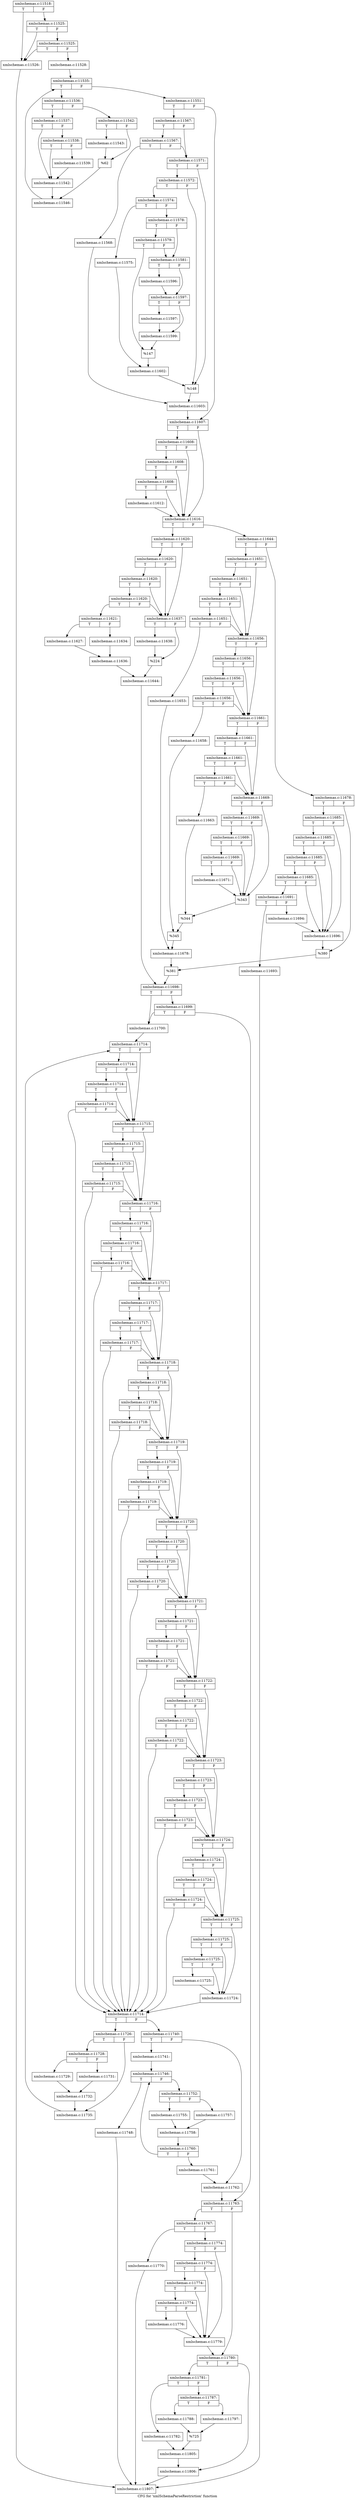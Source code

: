 digraph "CFG for 'xmlSchemaParseRestriction' function" {
	label="CFG for 'xmlSchemaParseRestriction' function";

	Node0x55d0260650c0 [shape=record,label="{xmlschemas.c:11518:|{<s0>T|<s1>F}}"];
	Node0x55d0260650c0:s0 -> Node0x55d026079f50;
	Node0x55d0260650c0:s1 -> Node0x55d02607a070;
	Node0x55d02607a070 [shape=record,label="{xmlschemas.c:11525:|{<s0>T|<s1>F}}"];
	Node0x55d02607a070:s0 -> Node0x55d026079f50;
	Node0x55d02607a070:s1 -> Node0x55d026079ff0;
	Node0x55d026079ff0 [shape=record,label="{xmlschemas.c:11525:|{<s0>T|<s1>F}}"];
	Node0x55d026079ff0:s0 -> Node0x55d026079f50;
	Node0x55d026079ff0:s1 -> Node0x55d026079fa0;
	Node0x55d026079f50 [shape=record,label="{xmlschemas.c:11526:}"];
	Node0x55d026079f50 -> Node0x55d026065110;
	Node0x55d026079fa0 [shape=record,label="{xmlschemas.c:11528:}"];
	Node0x55d026079fa0 -> Node0x55d02607af80;
	Node0x55d02607af80 [shape=record,label="{xmlschemas.c:11535:|{<s0>T|<s1>F}}"];
	Node0x55d02607af80:s0 -> Node0x55d02607b340;
	Node0x55d02607af80:s1 -> Node0x55d02607b160;
	Node0x55d02607b340 [shape=record,label="{xmlschemas.c:11536:|{<s0>T|<s1>F}}"];
	Node0x55d02607b340:s0 -> Node0x55d02607b4f0;
	Node0x55d02607b340:s1 -> Node0x55d02607b590;
	Node0x55d02607b4f0 [shape=record,label="{xmlschemas.c:11537:|{<s0>T|<s1>F}}"];
	Node0x55d02607b4f0:s0 -> Node0x55d02607b9f0;
	Node0x55d02607b4f0:s1 -> Node0x55d02607ba40;
	Node0x55d02607ba40 [shape=record,label="{xmlschemas.c:11538:|{<s0>T|<s1>F}}"];
	Node0x55d02607ba40:s0 -> Node0x55d02607b9f0;
	Node0x55d02607ba40:s1 -> Node0x55d02607b9a0;
	Node0x55d02607b9a0 [shape=record,label="{xmlschemas.c:11539:}"];
	Node0x55d02607b9a0 -> Node0x55d02607b9f0;
	Node0x55d02607b9f0 [shape=record,label="{xmlschemas.c:11542:}"];
	Node0x55d02607b9f0 -> Node0x55d02607b540;
	Node0x55d02607b590 [shape=record,label="{xmlschemas.c:11542:|{<s0>T|<s1>F}}"];
	Node0x55d02607b590:s0 -> Node0x55d02607c940;
	Node0x55d02607b590:s1 -> Node0x55d02607c990;
	Node0x55d02607c940 [shape=record,label="{xmlschemas.c:11543:}"];
	Node0x55d02607c940 -> Node0x55d02607c990;
	Node0x55d02607c990 [shape=record,label="{%62}"];
	Node0x55d02607c990 -> Node0x55d02607b540;
	Node0x55d02607b540 [shape=record,label="{xmlschemas.c:11546:}"];
	Node0x55d02607b540 -> Node0x55d02607af80;
	Node0x55d02607b160 [shape=record,label="{xmlschemas.c:11551:|{<s0>T|<s1>F}}"];
	Node0x55d02607b160:s0 -> Node0x55d02607da20;
	Node0x55d02607b160:s1 -> Node0x55d02607da70;
	Node0x55d02607da20 [shape=record,label="{xmlschemas.c:11567:|{<s0>T|<s1>F}}"];
	Node0x55d02607da20:s0 -> Node0x55d02607ec50;
	Node0x55d02607da20:s1 -> Node0x55d02607ec00;
	Node0x55d02607ec50 [shape=record,label="{xmlschemas.c:11567:|{<s0>T|<s1>F}}"];
	Node0x55d02607ec50:s0 -> Node0x55d02607eb60;
	Node0x55d02607ec50:s1 -> Node0x55d02607ec00;
	Node0x55d02607eb60 [shape=record,label="{xmlschemas.c:11568:}"];
	Node0x55d02607eb60 -> Node0x55d02607ebb0;
	Node0x55d02607ec00 [shape=record,label="{xmlschemas.c:11571:|{<s0>T|<s1>F}}"];
	Node0x55d02607ec00:s0 -> Node0x55d02607f850;
	Node0x55d02607ec00:s1 -> Node0x55d02607f800;
	Node0x55d02607f850 [shape=record,label="{xmlschemas.c:11572:|{<s0>T|<s1>F}}"];
	Node0x55d02607f850:s0 -> Node0x55d02607f7b0;
	Node0x55d02607f850:s1 -> Node0x55d02607f800;
	Node0x55d02607f7b0 [shape=record,label="{xmlschemas.c:11574:|{<s0>T|<s1>F}}"];
	Node0x55d02607f7b0:s0 -> Node0x55d026080090;
	Node0x55d02607f7b0:s1 -> Node0x55d026080130;
	Node0x55d026080090 [shape=record,label="{xmlschemas.c:11575:}"];
	Node0x55d026080090 -> Node0x55d0260800e0;
	Node0x55d026080130 [shape=record,label="{xmlschemas.c:11578:|{<s0>T|<s1>F}}"];
	Node0x55d026080130:s0 -> Node0x55d026080a30;
	Node0x55d026080130:s1 -> Node0x55d026080990;
	Node0x55d026080a30 [shape=record,label="{xmlschemas.c:11579:|{<s0>T|<s1>F}}"];
	Node0x55d026080a30:s0 -> Node0x55d0260809e0;
	Node0x55d026080a30:s1 -> Node0x55d026080990;
	Node0x55d026080990 [shape=record,label="{xmlschemas.c:11581:|{<s0>T|<s1>F}}"];
	Node0x55d026080990:s0 -> Node0x55d026082bb0;
	Node0x55d026080990:s1 -> Node0x55d026082c00;
	Node0x55d026082bb0 [shape=record,label="{xmlschemas.c:11596:}"];
	Node0x55d026082bb0 -> Node0x55d026082c00;
	Node0x55d026082c00 [shape=record,label="{xmlschemas.c:11597:|{<s0>T|<s1>F}}"];
	Node0x55d026082c00:s0 -> Node0x55d026083070;
	Node0x55d026082c00:s1 -> Node0x55d0260830c0;
	Node0x55d026083070 [shape=record,label="{xmlschemas.c:11597:}"];
	Node0x55d026083070 -> Node0x55d0260830c0;
	Node0x55d0260830c0 [shape=record,label="{xmlschemas.c:11599:}"];
	Node0x55d0260830c0 -> Node0x55d0260809e0;
	Node0x55d0260809e0 [shape=record,label="{%147}"];
	Node0x55d0260809e0 -> Node0x55d0260800e0;
	Node0x55d0260800e0 [shape=record,label="{xmlschemas.c:11602:}"];
	Node0x55d0260800e0 -> Node0x55d02607f800;
	Node0x55d02607f800 [shape=record,label="{%148}"];
	Node0x55d02607f800 -> Node0x55d02607ebb0;
	Node0x55d02607ebb0 [shape=record,label="{xmlschemas.c:11603:}"];
	Node0x55d02607ebb0 -> Node0x55d02607da70;
	Node0x55d02607da70 [shape=record,label="{xmlschemas.c:11607:|{<s0>T|<s1>F}}"];
	Node0x55d02607da70:s0 -> Node0x55d026084300;
	Node0x55d02607da70:s1 -> Node0x55d0260841e0;
	Node0x55d026084300 [shape=record,label="{xmlschemas.c:11608:|{<s0>T|<s1>F}}"];
	Node0x55d026084300:s0 -> Node0x55d0260842b0;
	Node0x55d026084300:s1 -> Node0x55d0260841e0;
	Node0x55d0260842b0 [shape=record,label="{xmlschemas.c:11608:|{<s0>T|<s1>F}}"];
	Node0x55d0260842b0:s0 -> Node0x55d026084230;
	Node0x55d0260842b0:s1 -> Node0x55d0260841e0;
	Node0x55d026084230 [shape=record,label="{xmlschemas.c:11608:|{<s0>T|<s1>F}}"];
	Node0x55d026084230:s0 -> Node0x55d026084190;
	Node0x55d026084230:s1 -> Node0x55d0260841e0;
	Node0x55d026084190 [shape=record,label="{xmlschemas.c:11612:}"];
	Node0x55d026084190 -> Node0x55d0260841e0;
	Node0x55d0260841e0 [shape=record,label="{xmlschemas.c:11616:|{<s0>T|<s1>F}}"];
	Node0x55d0260841e0:s0 -> Node0x55d026085750;
	Node0x55d0260841e0:s1 -> Node0x55d0260857f0;
	Node0x55d026085750 [shape=record,label="{xmlschemas.c:11620:|{<s0>T|<s1>F}}"];
	Node0x55d026085750:s0 -> Node0x55d026085d70;
	Node0x55d026085750:s1 -> Node0x55d026085c50;
	Node0x55d026085d70 [shape=record,label="{xmlschemas.c:11620:|{<s0>T|<s1>F}}"];
	Node0x55d026085d70:s0 -> Node0x55d026085d20;
	Node0x55d026085d70:s1 -> Node0x55d026085c50;
	Node0x55d026085d20 [shape=record,label="{xmlschemas.c:11620:|{<s0>T|<s1>F}}"];
	Node0x55d026085d20:s0 -> Node0x55d026085ca0;
	Node0x55d026085d20:s1 -> Node0x55d026085c50;
	Node0x55d026085ca0 [shape=record,label="{xmlschemas.c:11620:|{<s0>T|<s1>F}}"];
	Node0x55d026085ca0:s0 -> Node0x55d026085bb0;
	Node0x55d026085ca0:s1 -> Node0x55d026085c50;
	Node0x55d026085bb0 [shape=record,label="{xmlschemas.c:11621:|{<s0>T|<s1>F}}"];
	Node0x55d026085bb0:s0 -> Node0x55d0260869d0;
	Node0x55d026085bb0:s1 -> Node0x55d026086a70;
	Node0x55d0260869d0 [shape=record,label="{xmlschemas.c:11627:}"];
	Node0x55d0260869d0 -> Node0x55d026086a20;
	Node0x55d026086a70 [shape=record,label="{xmlschemas.c:11634:}"];
	Node0x55d026086a70 -> Node0x55d026086a20;
	Node0x55d026086a20 [shape=record,label="{xmlschemas.c:11636:}"];
	Node0x55d026086a20 -> Node0x55d026085c00;
	Node0x55d026085c50 [shape=record,label="{xmlschemas.c:11637:|{<s0>T|<s1>F}}"];
	Node0x55d026085c50:s0 -> Node0x55d026087d20;
	Node0x55d026085c50:s1 -> Node0x55d026087d70;
	Node0x55d026087d20 [shape=record,label="{xmlschemas.c:11638:}"];
	Node0x55d026087d20 -> Node0x55d026087d70;
	Node0x55d026087d70 [shape=record,label="{%224}"];
	Node0x55d026087d70 -> Node0x55d026085c00;
	Node0x55d026085c00 [shape=record,label="{xmlschemas.c:11644:}"];
	Node0x55d026085c00 -> Node0x55d0260857a0;
	Node0x55d0260857f0 [shape=record,label="{xmlschemas.c:11644:|{<s0>T|<s1>F}}"];
	Node0x55d0260857f0:s0 -> Node0x55d0260889a0;
	Node0x55d0260857f0:s1 -> Node0x55d026088a40;
	Node0x55d0260889a0 [shape=record,label="{xmlschemas.c:11651:|{<s0>T|<s1>F}}"];
	Node0x55d0260889a0:s0 -> Node0x55d026088f30;
	Node0x55d0260889a0:s1 -> Node0x55d026088e10;
	Node0x55d026088f30 [shape=record,label="{xmlschemas.c:11651:|{<s0>T|<s1>F}}"];
	Node0x55d026088f30:s0 -> Node0x55d026088ee0;
	Node0x55d026088f30:s1 -> Node0x55d026088e10;
	Node0x55d026088ee0 [shape=record,label="{xmlschemas.c:11651:|{<s0>T|<s1>F}}"];
	Node0x55d026088ee0:s0 -> Node0x55d026088e60;
	Node0x55d026088ee0:s1 -> Node0x55d026088e10;
	Node0x55d026088e60 [shape=record,label="{xmlschemas.c:11651:|{<s0>T|<s1>F}}"];
	Node0x55d026088e60:s0 -> Node0x55d026088d70;
	Node0x55d026088e60:s1 -> Node0x55d026088e10;
	Node0x55d026088d70 [shape=record,label="{xmlschemas.c:11653:}"];
	Node0x55d026088d70 -> Node0x55d026088dc0;
	Node0x55d026088e10 [shape=record,label="{xmlschemas.c:11656:|{<s0>T|<s1>F}}"];
	Node0x55d026088e10:s0 -> Node0x55d02608a680;
	Node0x55d026088e10:s1 -> Node0x55d02608a560;
	Node0x55d02608a680 [shape=record,label="{xmlschemas.c:11656:|{<s0>T|<s1>F}}"];
	Node0x55d02608a680:s0 -> Node0x55d02608a630;
	Node0x55d02608a680:s1 -> Node0x55d02608a560;
	Node0x55d02608a630 [shape=record,label="{xmlschemas.c:11656:|{<s0>T|<s1>F}}"];
	Node0x55d02608a630:s0 -> Node0x55d02608a5b0;
	Node0x55d02608a630:s1 -> Node0x55d02608a560;
	Node0x55d02608a5b0 [shape=record,label="{xmlschemas.c:11656:|{<s0>T|<s1>F}}"];
	Node0x55d02608a5b0:s0 -> Node0x55d02608a4c0;
	Node0x55d02608a5b0:s1 -> Node0x55d02608a560;
	Node0x55d02608a4c0 [shape=record,label="{xmlschemas.c:11658:}"];
	Node0x55d02608a4c0 -> Node0x55d02608a510;
	Node0x55d02608a560 [shape=record,label="{xmlschemas.c:11661:|{<s0>T|<s1>F}}"];
	Node0x55d02608a560:s0 -> Node0x55d02608be30;
	Node0x55d02608a560:s1 -> Node0x55d02608bd10;
	Node0x55d02608be30 [shape=record,label="{xmlschemas.c:11661:|{<s0>T|<s1>F}}"];
	Node0x55d02608be30:s0 -> Node0x55d02608bde0;
	Node0x55d02608be30:s1 -> Node0x55d02608bd10;
	Node0x55d02608bde0 [shape=record,label="{xmlschemas.c:11661:|{<s0>T|<s1>F}}"];
	Node0x55d02608bde0:s0 -> Node0x55d02608bd60;
	Node0x55d02608bde0:s1 -> Node0x55d02608bd10;
	Node0x55d02608bd60 [shape=record,label="{xmlschemas.c:11661:|{<s0>T|<s1>F}}"];
	Node0x55d02608bd60:s0 -> Node0x55d02608bc70;
	Node0x55d02608bd60:s1 -> Node0x55d02608bd10;
	Node0x55d02608bc70 [shape=record,label="{xmlschemas.c:11663:}"];
	Node0x55d02608bc70 -> Node0x55d02608bcc0;
	Node0x55d02608bd10 [shape=record,label="{xmlschemas.c:11669:|{<s0>T|<s1>F}}"];
	Node0x55d02608bd10:s0 -> Node0x55d02608d590;
	Node0x55d02608bd10:s1 -> Node0x55d02608d470;
	Node0x55d02608d590 [shape=record,label="{xmlschemas.c:11669:|{<s0>T|<s1>F}}"];
	Node0x55d02608d590:s0 -> Node0x55d02608d540;
	Node0x55d02608d590:s1 -> Node0x55d02608d470;
	Node0x55d02608d540 [shape=record,label="{xmlschemas.c:11669:|{<s0>T|<s1>F}}"];
	Node0x55d02608d540:s0 -> Node0x55d02608d4c0;
	Node0x55d02608d540:s1 -> Node0x55d02608d470;
	Node0x55d02608d4c0 [shape=record,label="{xmlschemas.c:11669:|{<s0>T|<s1>F}}"];
	Node0x55d02608d4c0:s0 -> Node0x55d02608d420;
	Node0x55d02608d4c0:s1 -> Node0x55d02608d470;
	Node0x55d02608d420 [shape=record,label="{xmlschemas.c:11671:}"];
	Node0x55d02608d420 -> Node0x55d02608d470;
	Node0x55d02608d470 [shape=record,label="{%343}"];
	Node0x55d02608d470 -> Node0x55d02608bcc0;
	Node0x55d02608bcc0 [shape=record,label="{%344}"];
	Node0x55d02608bcc0 -> Node0x55d02608a510;
	Node0x55d02608a510 [shape=record,label="{%345}"];
	Node0x55d02608a510 -> Node0x55d026088dc0;
	Node0x55d026088dc0 [shape=record,label="{xmlschemas.c:11678:}"];
	Node0x55d026088dc0 -> Node0x55d0260889f0;
	Node0x55d026088a40 [shape=record,label="{xmlschemas.c:11678:|{<s0>T|<s1>F}}"];
	Node0x55d026088a40:s0 -> Node0x55d02608ecd0;
	Node0x55d026088a40:s1 -> Node0x55d02608ed20;
	Node0x55d02608ecd0 [shape=record,label="{xmlschemas.c:11685:|{<s0>T|<s1>F}}"];
	Node0x55d02608ecd0:s0 -> Node0x55d02608f250;
	Node0x55d02608ecd0:s1 -> Node0x55d02608f130;
	Node0x55d02608f250 [shape=record,label="{xmlschemas.c:11685:|{<s0>T|<s1>F}}"];
	Node0x55d02608f250:s0 -> Node0x55d02608f200;
	Node0x55d02608f250:s1 -> Node0x55d02608f130;
	Node0x55d02608f200 [shape=record,label="{xmlschemas.c:11685:|{<s0>T|<s1>F}}"];
	Node0x55d02608f200:s0 -> Node0x55d02608f180;
	Node0x55d02608f200:s1 -> Node0x55d02608f130;
	Node0x55d02608f180 [shape=record,label="{xmlschemas.c:11685:|{<s0>T|<s1>F}}"];
	Node0x55d02608f180:s0 -> Node0x55d02608f0e0;
	Node0x55d02608f180:s1 -> Node0x55d02608f130;
	Node0x55d02608f0e0 [shape=record,label="{xmlschemas.c:11691:|{<s0>T|<s1>F}}"];
	Node0x55d02608f0e0:s0 -> Node0x55d0260903d0;
	Node0x55d02608f0e0:s1 -> Node0x55d026090420;
	Node0x55d0260903d0 [shape=record,label="{xmlschemas.c:11693:}"];
	Node0x55d0260903d0 -> Node0x55d026065110;
	Node0x55d026090420 [shape=record,label="{xmlschemas.c:11694:}"];
	Node0x55d026090420 -> Node0x55d02608f130;
	Node0x55d02608f130 [shape=record,label="{xmlschemas.c:11696:}"];
	Node0x55d02608f130 -> Node0x55d02608ed20;
	Node0x55d02608ed20 [shape=record,label="{%380}"];
	Node0x55d02608ed20 -> Node0x55d0260889f0;
	Node0x55d0260889f0 [shape=record,label="{%381}"];
	Node0x55d0260889f0 -> Node0x55d0260857a0;
	Node0x55d0260857a0 [shape=record,label="{xmlschemas.c:11698:|{<s0>T|<s1>F}}"];
	Node0x55d0260857a0:s0 -> Node0x55d026090f20;
	Node0x55d0260857a0:s1 -> Node0x55d026090fc0;
	Node0x55d026090fc0 [shape=record,label="{xmlschemas.c:11699:|{<s0>T|<s1>F}}"];
	Node0x55d026090fc0:s0 -> Node0x55d026090f20;
	Node0x55d026090fc0:s1 -> Node0x55d026090f70;
	Node0x55d026090f20 [shape=record,label="{xmlschemas.c:11700:}"];
	Node0x55d026090f20 -> Node0x55d026091a80;
	Node0x55d026091a80 [shape=record,label="{xmlschemas.c:11714:|{<s0>T|<s1>F}}"];
	Node0x55d026091a80:s0 -> Node0x55d026092330;
	Node0x55d026091a80:s1 -> Node0x55d0260921e0;
	Node0x55d026092330 [shape=record,label="{xmlschemas.c:11714:|{<s0>T|<s1>F}}"];
	Node0x55d026092330:s0 -> Node0x55d0260922e0;
	Node0x55d026092330:s1 -> Node0x55d0260921e0;
	Node0x55d0260922e0 [shape=record,label="{xmlschemas.c:11714:|{<s0>T|<s1>F}}"];
	Node0x55d0260922e0:s0 -> Node0x55d026092260;
	Node0x55d0260922e0:s1 -> Node0x55d0260921e0;
	Node0x55d026092260 [shape=record,label="{xmlschemas.c:11714:|{<s0>T|<s1>F}}"];
	Node0x55d026092260:s0 -> Node0x55d026091cc0;
	Node0x55d026092260:s1 -> Node0x55d0260921e0;
	Node0x55d0260921e0 [shape=record,label="{xmlschemas.c:11715:|{<s0>T|<s1>F}}"];
	Node0x55d0260921e0:s0 -> Node0x55d026093050;
	Node0x55d0260921e0:s1 -> Node0x55d026092160;
	Node0x55d026093050 [shape=record,label="{xmlschemas.c:11715:|{<s0>T|<s1>F}}"];
	Node0x55d026093050:s0 -> Node0x55d026093000;
	Node0x55d026093050:s1 -> Node0x55d026092160;
	Node0x55d026093000 [shape=record,label="{xmlschemas.c:11715:|{<s0>T|<s1>F}}"];
	Node0x55d026093000:s0 -> Node0x55d026092f80;
	Node0x55d026093000:s1 -> Node0x55d026092160;
	Node0x55d026092f80 [shape=record,label="{xmlschemas.c:11715:|{<s0>T|<s1>F}}"];
	Node0x55d026092f80:s0 -> Node0x55d026091cc0;
	Node0x55d026092f80:s1 -> Node0x55d026092160;
	Node0x55d026092160 [shape=record,label="{xmlschemas.c:11716:|{<s0>T|<s1>F}}"];
	Node0x55d026092160:s0 -> Node0x55d026093e70;
	Node0x55d026092160:s1 -> Node0x55d0260920e0;
	Node0x55d026093e70 [shape=record,label="{xmlschemas.c:11716:|{<s0>T|<s1>F}}"];
	Node0x55d026093e70:s0 -> Node0x55d026093e20;
	Node0x55d026093e70:s1 -> Node0x55d0260920e0;
	Node0x55d026093e20 [shape=record,label="{xmlschemas.c:11716:|{<s0>T|<s1>F}}"];
	Node0x55d026093e20:s0 -> Node0x55d026093da0;
	Node0x55d026093e20:s1 -> Node0x55d0260920e0;
	Node0x55d026093da0 [shape=record,label="{xmlschemas.c:11716:|{<s0>T|<s1>F}}"];
	Node0x55d026093da0:s0 -> Node0x55d026091cc0;
	Node0x55d026093da0:s1 -> Node0x55d0260920e0;
	Node0x55d0260920e0 [shape=record,label="{xmlschemas.c:11717:|{<s0>T|<s1>F}}"];
	Node0x55d0260920e0:s0 -> Node0x55d026094c90;
	Node0x55d0260920e0:s1 -> Node0x55d026092060;
	Node0x55d026094c90 [shape=record,label="{xmlschemas.c:11717:|{<s0>T|<s1>F}}"];
	Node0x55d026094c90:s0 -> Node0x55d026094c40;
	Node0x55d026094c90:s1 -> Node0x55d026092060;
	Node0x55d026094c40 [shape=record,label="{xmlschemas.c:11717:|{<s0>T|<s1>F}}"];
	Node0x55d026094c40:s0 -> Node0x55d026094bc0;
	Node0x55d026094c40:s1 -> Node0x55d026092060;
	Node0x55d026094bc0 [shape=record,label="{xmlschemas.c:11717:|{<s0>T|<s1>F}}"];
	Node0x55d026094bc0:s0 -> Node0x55d026091cc0;
	Node0x55d026094bc0:s1 -> Node0x55d026092060;
	Node0x55d026092060 [shape=record,label="{xmlschemas.c:11718:|{<s0>T|<s1>F}}"];
	Node0x55d026092060:s0 -> Node0x55d026095ab0;
	Node0x55d026092060:s1 -> Node0x55d026091fe0;
	Node0x55d026095ab0 [shape=record,label="{xmlschemas.c:11718:|{<s0>T|<s1>F}}"];
	Node0x55d026095ab0:s0 -> Node0x55d026095a60;
	Node0x55d026095ab0:s1 -> Node0x55d026091fe0;
	Node0x55d026095a60 [shape=record,label="{xmlschemas.c:11718:|{<s0>T|<s1>F}}"];
	Node0x55d026095a60:s0 -> Node0x55d0260959e0;
	Node0x55d026095a60:s1 -> Node0x55d026091fe0;
	Node0x55d0260959e0 [shape=record,label="{xmlschemas.c:11718:|{<s0>T|<s1>F}}"];
	Node0x55d0260959e0:s0 -> Node0x55d026091cc0;
	Node0x55d0260959e0:s1 -> Node0x55d026091fe0;
	Node0x55d026091fe0 [shape=record,label="{xmlschemas.c:11719:|{<s0>T|<s1>F}}"];
	Node0x55d026091fe0:s0 -> Node0x55d0260968d0;
	Node0x55d026091fe0:s1 -> Node0x55d026091f60;
	Node0x55d0260968d0 [shape=record,label="{xmlschemas.c:11719:|{<s0>T|<s1>F}}"];
	Node0x55d0260968d0:s0 -> Node0x55d026096880;
	Node0x55d0260968d0:s1 -> Node0x55d026091f60;
	Node0x55d026096880 [shape=record,label="{xmlschemas.c:11719:|{<s0>T|<s1>F}}"];
	Node0x55d026096880:s0 -> Node0x55d026096800;
	Node0x55d026096880:s1 -> Node0x55d026091f60;
	Node0x55d026096800 [shape=record,label="{xmlschemas.c:11719:|{<s0>T|<s1>F}}"];
	Node0x55d026096800:s0 -> Node0x55d026091cc0;
	Node0x55d026096800:s1 -> Node0x55d026091f60;
	Node0x55d026091f60 [shape=record,label="{xmlschemas.c:11720:|{<s0>T|<s1>F}}"];
	Node0x55d026091f60:s0 -> Node0x55d0260976f0;
	Node0x55d026091f60:s1 -> Node0x55d026091ee0;
	Node0x55d0260976f0 [shape=record,label="{xmlschemas.c:11720:|{<s0>T|<s1>F}}"];
	Node0x55d0260976f0:s0 -> Node0x55d0260976a0;
	Node0x55d0260976f0:s1 -> Node0x55d026091ee0;
	Node0x55d0260976a0 [shape=record,label="{xmlschemas.c:11720:|{<s0>T|<s1>F}}"];
	Node0x55d0260976a0:s0 -> Node0x55d026097620;
	Node0x55d0260976a0:s1 -> Node0x55d026091ee0;
	Node0x55d026097620 [shape=record,label="{xmlschemas.c:11720:|{<s0>T|<s1>F}}"];
	Node0x55d026097620:s0 -> Node0x55d026091cc0;
	Node0x55d026097620:s1 -> Node0x55d026091ee0;
	Node0x55d026091ee0 [shape=record,label="{xmlschemas.c:11721:|{<s0>T|<s1>F}}"];
	Node0x55d026091ee0:s0 -> Node0x55d026098510;
	Node0x55d026091ee0:s1 -> Node0x55d026091e60;
	Node0x55d026098510 [shape=record,label="{xmlschemas.c:11721:|{<s0>T|<s1>F}}"];
	Node0x55d026098510:s0 -> Node0x55d0260984c0;
	Node0x55d026098510:s1 -> Node0x55d026091e60;
	Node0x55d0260984c0 [shape=record,label="{xmlschemas.c:11721:|{<s0>T|<s1>F}}"];
	Node0x55d0260984c0:s0 -> Node0x55d026098440;
	Node0x55d0260984c0:s1 -> Node0x55d026091e60;
	Node0x55d026098440 [shape=record,label="{xmlschemas.c:11721:|{<s0>T|<s1>F}}"];
	Node0x55d026098440:s0 -> Node0x55d026091cc0;
	Node0x55d026098440:s1 -> Node0x55d026091e60;
	Node0x55d026091e60 [shape=record,label="{xmlschemas.c:11722:|{<s0>T|<s1>F}}"];
	Node0x55d026091e60:s0 -> Node0x55d026099330;
	Node0x55d026091e60:s1 -> Node0x55d026091de0;
	Node0x55d026099330 [shape=record,label="{xmlschemas.c:11722:|{<s0>T|<s1>F}}"];
	Node0x55d026099330:s0 -> Node0x55d0260992e0;
	Node0x55d026099330:s1 -> Node0x55d026091de0;
	Node0x55d0260992e0 [shape=record,label="{xmlschemas.c:11722:|{<s0>T|<s1>F}}"];
	Node0x55d0260992e0:s0 -> Node0x55d026099260;
	Node0x55d0260992e0:s1 -> Node0x55d026091de0;
	Node0x55d026099260 [shape=record,label="{xmlschemas.c:11722:|{<s0>T|<s1>F}}"];
	Node0x55d026099260:s0 -> Node0x55d026091cc0;
	Node0x55d026099260:s1 -> Node0x55d026091de0;
	Node0x55d026091de0 [shape=record,label="{xmlschemas.c:11723:|{<s0>T|<s1>F}}"];
	Node0x55d026091de0:s0 -> Node0x55d02609a150;
	Node0x55d026091de0:s1 -> Node0x55d026091d60;
	Node0x55d02609a150 [shape=record,label="{xmlschemas.c:11723:|{<s0>T|<s1>F}}"];
	Node0x55d02609a150:s0 -> Node0x55d02609a100;
	Node0x55d02609a150:s1 -> Node0x55d026091d60;
	Node0x55d02609a100 [shape=record,label="{xmlschemas.c:11723:|{<s0>T|<s1>F}}"];
	Node0x55d02609a100:s0 -> Node0x55d02609a080;
	Node0x55d02609a100:s1 -> Node0x55d026091d60;
	Node0x55d02609a080 [shape=record,label="{xmlschemas.c:11723:|{<s0>T|<s1>F}}"];
	Node0x55d02609a080:s0 -> Node0x55d026091cc0;
	Node0x55d02609a080:s1 -> Node0x55d026091d60;
	Node0x55d026091d60 [shape=record,label="{xmlschemas.c:11724:|{<s0>T|<s1>F}}"];
	Node0x55d026091d60:s0 -> Node0x55d02609af40;
	Node0x55d026091d60:s1 -> Node0x55d026091d10;
	Node0x55d02609af40 [shape=record,label="{xmlschemas.c:11724:|{<s0>T|<s1>F}}"];
	Node0x55d02609af40:s0 -> Node0x55d02609aef0;
	Node0x55d02609af40:s1 -> Node0x55d026091d10;
	Node0x55d02609aef0 [shape=record,label="{xmlschemas.c:11724:|{<s0>T|<s1>F}}"];
	Node0x55d02609aef0:s0 -> Node0x55d02609ae70;
	Node0x55d02609aef0:s1 -> Node0x55d026091d10;
	Node0x55d02609ae70 [shape=record,label="{xmlschemas.c:11724:|{<s0>T|<s1>F}}"];
	Node0x55d02609ae70:s0 -> Node0x55d026091cc0;
	Node0x55d02609ae70:s1 -> Node0x55d026091d10;
	Node0x55d026091d10 [shape=record,label="{xmlschemas.c:11725:|{<s0>T|<s1>F}}"];
	Node0x55d026091d10:s0 -> Node0x55d02609c0d0;
	Node0x55d026091d10:s1 -> Node0x55d02609bcf0;
	Node0x55d02609c0d0 [shape=record,label="{xmlschemas.c:11725:|{<s0>T|<s1>F}}"];
	Node0x55d02609c0d0:s0 -> Node0x55d02609c080;
	Node0x55d02609c0d0:s1 -> Node0x55d02609bcf0;
	Node0x55d02609c080 [shape=record,label="{xmlschemas.c:11725:|{<s0>T|<s1>F}}"];
	Node0x55d02609c080:s0 -> Node0x55d02609c030;
	Node0x55d02609c080:s1 -> Node0x55d02609bcf0;
	Node0x55d02609c030 [shape=record,label="{xmlschemas.c:11725:}"];
	Node0x55d02609c030 -> Node0x55d02609bcf0;
	Node0x55d02609bcf0 [shape=record,label="{xmlschemas.c:11724:}"];
	Node0x55d02609bcf0 -> Node0x55d026091cc0;
	Node0x55d026091cc0 [shape=record,label="{xmlschemas.c:11714:|{<s0>T|<s1>F}}"];
	Node0x55d026091cc0:s0 -> Node0x55d02609c980;
	Node0x55d026091cc0:s1 -> Node0x55d026091c40;
	Node0x55d02609c980 [shape=record,label="{xmlschemas.c:11726:|{<s0>T|<s1>F}}"];
	Node0x55d02609c980:s0 -> Node0x55d02607e0b0;
	Node0x55d02609c980:s1 -> Node0x55d02607e3b0;
	Node0x55d02607e0b0 [shape=record,label="{xmlschemas.c:11728:|{<s0>T|<s1>F}}"];
	Node0x55d02607e0b0:s0 -> Node0x55d025d6e990;
	Node0x55d02607e0b0:s1 -> Node0x55d025d6ea30;
	Node0x55d025d6e990 [shape=record,label="{xmlschemas.c:11729:}"];
	Node0x55d025d6e990 -> Node0x55d025d6e9e0;
	Node0x55d025d6ea30 [shape=record,label="{xmlschemas.c:11731:}"];
	Node0x55d025d6ea30 -> Node0x55d025d6e9e0;
	Node0x55d025d6e9e0 [shape=record,label="{xmlschemas.c:11732:}"];
	Node0x55d025d6e9e0 -> Node0x55d02607e3b0;
	Node0x55d02607e3b0 [shape=record,label="{xmlschemas.c:11735:}"];
	Node0x55d02607e3b0 -> Node0x55d026091a80;
	Node0x55d026091c40 [shape=record,label="{xmlschemas.c:11740:|{<s0>T|<s1>F}}"];
	Node0x55d026091c40:s0 -> Node0x55d02609edd0;
	Node0x55d026091c40:s1 -> Node0x55d02609ee20;
	Node0x55d02609edd0 [shape=record,label="{xmlschemas.c:11741:}"];
	Node0x55d02609edd0 -> Node0x55d02609fac0;
	Node0x55d02609fac0 [shape=record,label="{xmlschemas.c:11746:|{<s0>T|<s1>F}}"];
	Node0x55d02609fac0:s0 -> Node0x55d0260a0030;
	Node0x55d02609fac0:s1 -> Node0x55d0260a0080;
	Node0x55d0260a0030 [shape=record,label="{xmlschemas.c:11748:}"];
	Node0x55d0260a0030 -> Node0x55d026065110;
	Node0x55d0260a0080 [shape=record,label="{xmlschemas.c:11752:|{<s0>T|<s1>F}}"];
	Node0x55d0260a0080:s0 -> Node0x55d0260a0fb0;
	Node0x55d0260a0080:s1 -> Node0x55d0260a1050;
	Node0x55d0260a0fb0 [shape=record,label="{xmlschemas.c:11755:}"];
	Node0x55d0260a0fb0 -> Node0x55d0260a1000;
	Node0x55d0260a1050 [shape=record,label="{xmlschemas.c:11757:}"];
	Node0x55d0260a1050 -> Node0x55d0260a1000;
	Node0x55d0260a1000 [shape=record,label="{xmlschemas.c:11758:}"];
	Node0x55d0260a1000 -> Node0x55d02609fa70;
	Node0x55d02609fa70 [shape=record,label="{xmlschemas.c:11760:|{<s0>T|<s1>F}}"];
	Node0x55d02609fa70:s0 -> Node0x55d02609fac0;
	Node0x55d02609fa70:s1 -> Node0x55d02609fa20;
	Node0x55d02609fa20 [shape=record,label="{xmlschemas.c:11761:}"];
	Node0x55d02609fa20 -> Node0x55d02609ee20;
	Node0x55d02609ee20 [shape=record,label="{xmlschemas.c:11762:}"];
	Node0x55d02609ee20 -> Node0x55d026090f70;
	Node0x55d026090f70 [shape=record,label="{xmlschemas.c:11763:|{<s0>T|<s1>F}}"];
	Node0x55d026090f70:s0 -> Node0x55d0260a2250;
	Node0x55d026090f70:s1 -> Node0x55d0260a22a0;
	Node0x55d0260a2250 [shape=record,label="{xmlschemas.c:11767:|{<s0>T|<s1>F}}"];
	Node0x55d0260a2250:s0 -> Node0x55d0260a2790;
	Node0x55d0260a2250:s1 -> Node0x55d0260a27e0;
	Node0x55d0260a2790 [shape=record,label="{xmlschemas.c:11770:}"];
	Node0x55d0260a2790 -> Node0x55d026065110;
	Node0x55d0260a27e0 [shape=record,label="{xmlschemas.c:11774:|{<s0>T|<s1>F}}"];
	Node0x55d0260a27e0:s0 -> Node0x55d0260a3250;
	Node0x55d0260a27e0:s1 -> Node0x55d0260a3130;
	Node0x55d0260a3250 [shape=record,label="{xmlschemas.c:11774:|{<s0>T|<s1>F}}"];
	Node0x55d0260a3250:s0 -> Node0x55d0260a3200;
	Node0x55d0260a3250:s1 -> Node0x55d0260a3130;
	Node0x55d0260a3200 [shape=record,label="{xmlschemas.c:11774:|{<s0>T|<s1>F}}"];
	Node0x55d0260a3200:s0 -> Node0x55d0260a3180;
	Node0x55d0260a3200:s1 -> Node0x55d0260a3130;
	Node0x55d0260a3180 [shape=record,label="{xmlschemas.c:11774:|{<s0>T|<s1>F}}"];
	Node0x55d0260a3180:s0 -> Node0x55d0260a30e0;
	Node0x55d0260a3180:s1 -> Node0x55d0260a3130;
	Node0x55d0260a30e0 [shape=record,label="{xmlschemas.c:11776:}"];
	Node0x55d0260a30e0 -> Node0x55d0260a3130;
	Node0x55d0260a3130 [shape=record,label="{xmlschemas.c:11779:}"];
	Node0x55d0260a3130 -> Node0x55d0260a22a0;
	Node0x55d0260a22a0 [shape=record,label="{xmlschemas.c:11780:|{<s0>T|<s1>F}}"];
	Node0x55d0260a22a0:s0 -> Node0x55d0260a4810;
	Node0x55d0260a22a0:s1 -> Node0x55d0260a4860;
	Node0x55d0260a4810 [shape=record,label="{xmlschemas.c:11781:|{<s0>T|<s1>F}}"];
	Node0x55d0260a4810:s0 -> Node0x55d0260a4c20;
	Node0x55d0260a4810:s1 -> Node0x55d0260a4cc0;
	Node0x55d0260a4c20 [shape=record,label="{xmlschemas.c:11782:}"];
	Node0x55d0260a4c20 -> Node0x55d0260a4c70;
	Node0x55d0260a4cc0 [shape=record,label="{xmlschemas.c:11787:|{<s0>T|<s1>F}}"];
	Node0x55d0260a4cc0:s0 -> Node0x55d0260a55a0;
	Node0x55d0260a4cc0:s1 -> Node0x55d0260a5640;
	Node0x55d0260a55a0 [shape=record,label="{xmlschemas.c:11788:}"];
	Node0x55d0260a55a0 -> Node0x55d0260a55f0;
	Node0x55d0260a5640 [shape=record,label="{xmlschemas.c:11797:}"];
	Node0x55d0260a5640 -> Node0x55d0260a55f0;
	Node0x55d0260a55f0 [shape=record,label="{%725}"];
	Node0x55d0260a55f0 -> Node0x55d0260a4c70;
	Node0x55d0260a4c70 [shape=record,label="{xmlschemas.c:11805:}"];
	Node0x55d0260a4c70 -> Node0x55d0260a4860;
	Node0x55d0260a4860 [shape=record,label="{xmlschemas.c:11806:}"];
	Node0x55d0260a4860 -> Node0x55d026065110;
	Node0x55d026065110 [shape=record,label="{xmlschemas.c:11807:}"];
}
